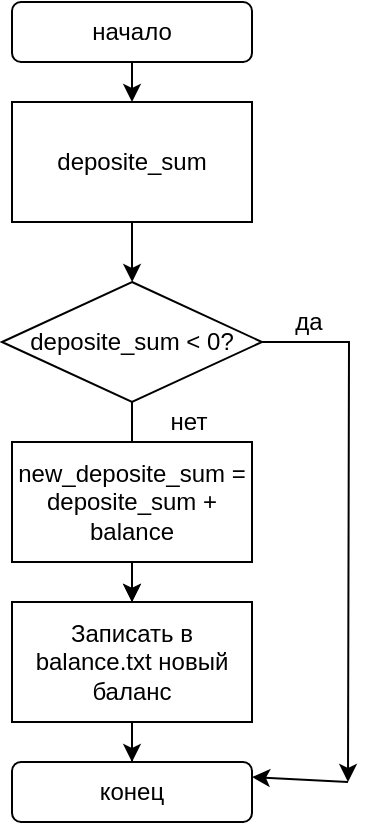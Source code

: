 <mxfile version="17.4.5" type="device"><diagram id="Lew5NaQBEsY0jF101zQF" name="Page-1"><mxGraphModel dx="343" dy="587" grid="1" gridSize="10" guides="1" tooltips="1" connect="1" arrows="1" fold="1" page="1" pageScale="1" pageWidth="827" pageHeight="1169" math="0" shadow="0"><root><mxCell id="0"/><mxCell id="1" parent="0"/><mxCell id="Rfa8apUO0t4teAoU87N_-47" value="" style="edgeStyle=orthogonalEdgeStyle;rounded=0;orthogonalLoop=1;jettySize=auto;html=1;" edge="1" parent="1" source="Rfa8apUO0t4teAoU87N_-5"><mxGeometry relative="1" as="geometry"><mxPoint x="402.077" y="80" as="targetPoint"/></mxGeometry></mxCell><mxCell id="Rfa8apUO0t4teAoU87N_-5" value="начало" style="rounded=1;whiteSpace=wrap;html=1;" vertex="1" parent="1"><mxGeometry x="342" y="30" width="120" height="30" as="geometry"/></mxCell><mxCell id="Rfa8apUO0t4teAoU87N_-85" value="" style="edgeStyle=orthogonalEdgeStyle;rounded=0;orthogonalLoop=1;jettySize=auto;html=1;" edge="1" parent="1" source="Rfa8apUO0t4teAoU87N_-83"><mxGeometry relative="1" as="geometry"><mxPoint x="402.077" y="170" as="targetPoint"/></mxGeometry></mxCell><mxCell id="Rfa8apUO0t4teAoU87N_-83" value="deposite_sum" style="rounded=0;whiteSpace=wrap;html=1;" vertex="1" parent="1"><mxGeometry x="342" y="80" width="120" height="60" as="geometry"/></mxCell><mxCell id="Rfa8apUO0t4teAoU87N_-119" value="" style="edgeStyle=orthogonalEdgeStyle;rounded=0;orthogonalLoop=1;jettySize=auto;html=1;" edge="1" parent="1" source="Rfa8apUO0t4teAoU87N_-115" target="Rfa8apUO0t4teAoU87N_-117"><mxGeometry relative="1" as="geometry"/></mxCell><mxCell id="Rfa8apUO0t4teAoU87N_-122" style="edgeStyle=orthogonalEdgeStyle;rounded=0;orthogonalLoop=1;jettySize=auto;html=1;" edge="1" parent="1" source="Rfa8apUO0t4teAoU87N_-115"><mxGeometry relative="1" as="geometry"><mxPoint x="510.0" y="420" as="targetPoint"/></mxGeometry></mxCell><mxCell id="Rfa8apUO0t4teAoU87N_-115" value="deposite_sum &amp;lt; 0?" style="rhombus;whiteSpace=wrap;html=1;" vertex="1" parent="1"><mxGeometry x="337" y="170" width="130" height="60" as="geometry"/></mxCell><mxCell id="Rfa8apUO0t4teAoU87N_-118" value="" style="edgeStyle=orthogonalEdgeStyle;rounded=0;orthogonalLoop=1;jettySize=auto;html=1;" edge="1" parent="1" source="Rfa8apUO0t4teAoU87N_-116" target="Rfa8apUO0t4teAoU87N_-117"><mxGeometry relative="1" as="geometry"/></mxCell><mxCell id="Rfa8apUO0t4teAoU87N_-116" value="new_deposite_sum = deposite_sum + balance" style="rounded=0;whiteSpace=wrap;html=1;" vertex="1" parent="1"><mxGeometry x="342" y="250" width="120" height="60" as="geometry"/></mxCell><mxCell id="Rfa8apUO0t4teAoU87N_-121" value="" style="edgeStyle=orthogonalEdgeStyle;rounded=0;orthogonalLoop=1;jettySize=auto;html=1;" edge="1" parent="1" source="Rfa8apUO0t4teAoU87N_-117" target="Rfa8apUO0t4teAoU87N_-120"><mxGeometry relative="1" as="geometry"/></mxCell><mxCell id="Rfa8apUO0t4teAoU87N_-117" value="Записать в balance.txt новый баланс" style="rounded=0;whiteSpace=wrap;html=1;" vertex="1" parent="1"><mxGeometry x="342" y="330" width="120" height="60" as="geometry"/></mxCell><mxCell id="Rfa8apUO0t4teAoU87N_-120" value="конец" style="rounded=1;whiteSpace=wrap;html=1;" vertex="1" parent="1"><mxGeometry x="342" y="410" width="120" height="30" as="geometry"/></mxCell><mxCell id="Rfa8apUO0t4teAoU87N_-123" value="" style="endArrow=classic;html=1;rounded=0;entryX=1;entryY=0.25;entryDx=0;entryDy=0;" edge="1" parent="1" target="Rfa8apUO0t4teAoU87N_-120"><mxGeometry width="50" height="50" relative="1" as="geometry"><mxPoint x="510" y="420" as="sourcePoint"/><mxPoint x="490" y="240" as="targetPoint"/></mxGeometry></mxCell><mxCell id="Rfa8apUO0t4teAoU87N_-124" value="да" style="text;html=1;align=center;verticalAlign=middle;resizable=0;points=[];autosize=1;strokeColor=none;fillColor=none;" vertex="1" parent="1"><mxGeometry x="475" y="180" width="30" height="20" as="geometry"/></mxCell><mxCell id="Rfa8apUO0t4teAoU87N_-125" value="нет" style="text;html=1;align=center;verticalAlign=middle;resizable=0;points=[];autosize=1;strokeColor=none;fillColor=none;" vertex="1" parent="1"><mxGeometry x="410" y="230" width="40" height="20" as="geometry"/></mxCell></root></mxGraphModel></diagram></mxfile>